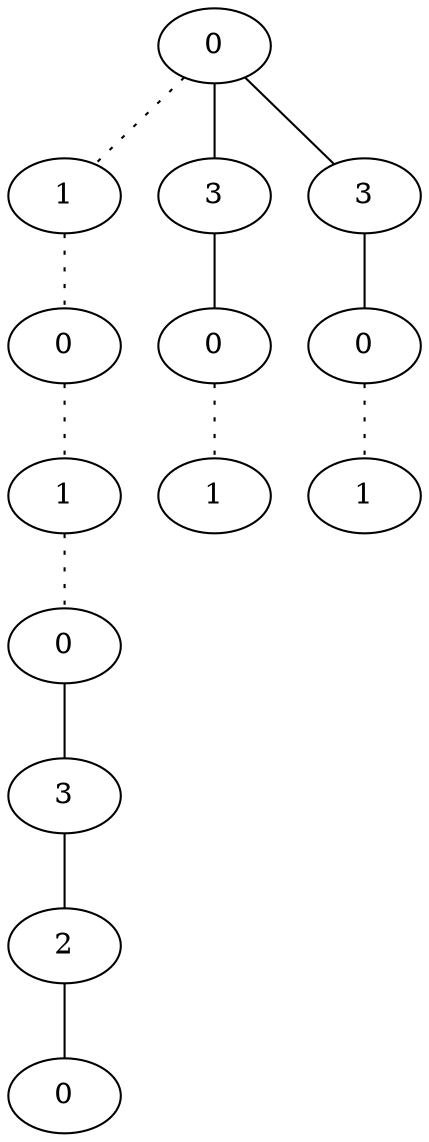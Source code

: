 graph {
a0[label=0];
a1[label=1];
a2[label=0];
a3[label=1];
a4[label=0];
a5[label=3];
a6[label=2];
a7[label=0];
a8[label=3];
a9[label=0];
a10[label=1];
a11[label=3];
a12[label=0];
a13[label=1];
a0 -- a1 [style=dotted];
a0 -- a8;
a0 -- a11;
a1 -- a2 [style=dotted];
a2 -- a3 [style=dotted];
a3 -- a4 [style=dotted];
a4 -- a5;
a5 -- a6;
a6 -- a7;
a8 -- a9;
a9 -- a10 [style=dotted];
a11 -- a12;
a12 -- a13 [style=dotted];
}
